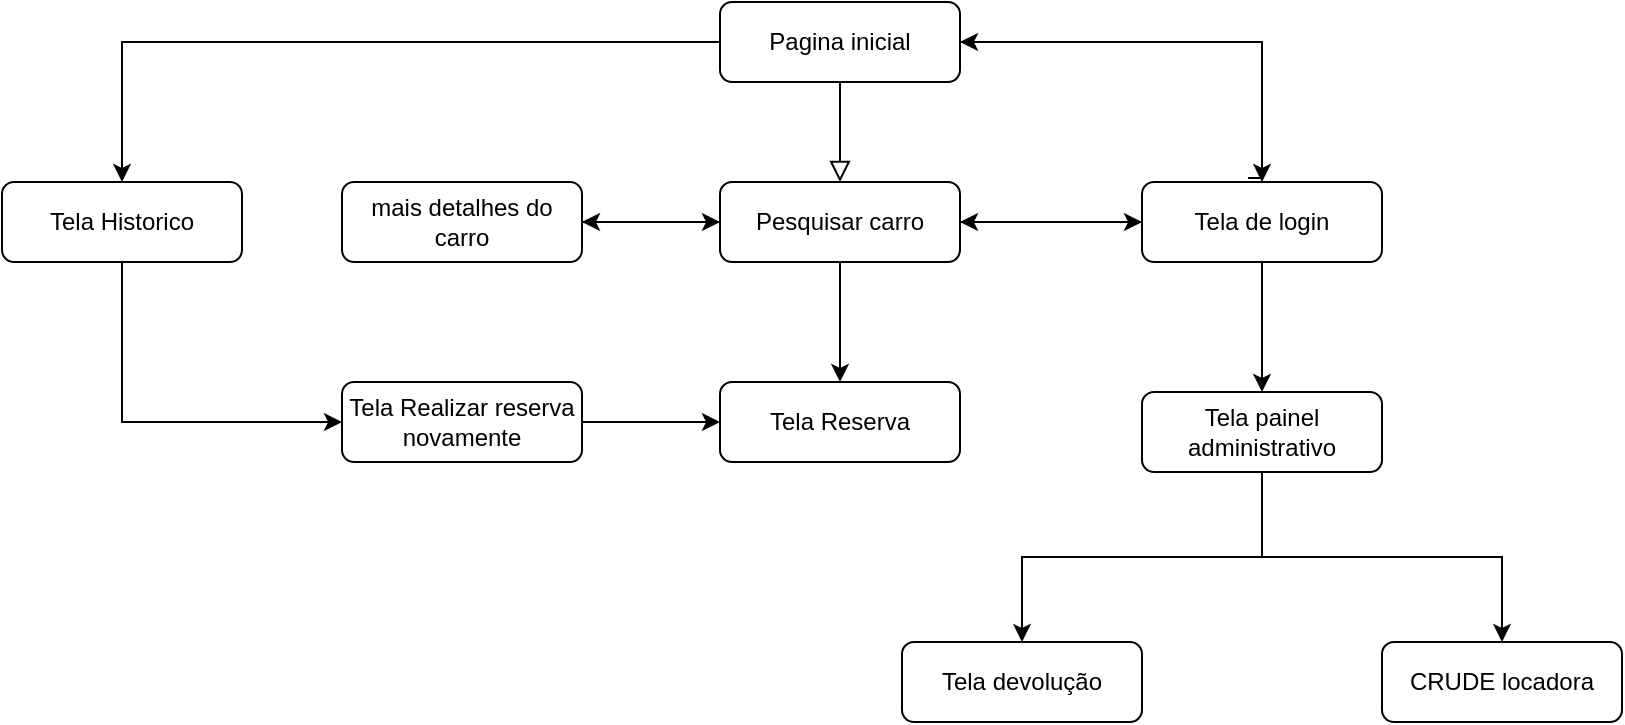 <mxfile version="23.1.8" type="device">
  <diagram id="C5RBs43oDa-KdzZeNtuy" name="Page-1">
    <mxGraphModel dx="880" dy="460" grid="1" gridSize="10" guides="1" tooltips="1" connect="1" arrows="1" fold="1" page="1" pageScale="1" pageWidth="827" pageHeight="1169" math="0" shadow="0">
      <root>
        <mxCell id="WIyWlLk6GJQsqaUBKTNV-0" />
        <mxCell id="WIyWlLk6GJQsqaUBKTNV-1" parent="WIyWlLk6GJQsqaUBKTNV-0" />
        <mxCell id="WIyWlLk6GJQsqaUBKTNV-2" value="" style="rounded=0;html=1;jettySize=auto;orthogonalLoop=1;fontSize=11;endArrow=block;endFill=0;endSize=8;strokeWidth=1;shadow=0;labelBackgroundColor=none;edgeStyle=orthogonalEdgeStyle;" parent="WIyWlLk6GJQsqaUBKTNV-1" source="WIyWlLk6GJQsqaUBKTNV-3" edge="1">
          <mxGeometry relative="1" as="geometry">
            <mxPoint x="429" y="480" as="targetPoint" />
          </mxGeometry>
        </mxCell>
        <mxCell id="cfQmSAJToDja29tVDox3-1" style="edgeStyle=orthogonalEdgeStyle;rounded=0;orthogonalLoop=1;jettySize=auto;html=1;entryX=0.5;entryY=0;entryDx=0;entryDy=0;" parent="WIyWlLk6GJQsqaUBKTNV-1" source="WIyWlLk6GJQsqaUBKTNV-3" target="cfQmSAJToDja29tVDox3-0" edge="1">
          <mxGeometry relative="1" as="geometry" />
        </mxCell>
        <mxCell id="cfQmSAJToDja29tVDox3-12" style="edgeStyle=orthogonalEdgeStyle;rounded=0;orthogonalLoop=1;jettySize=auto;html=1;entryX=0.5;entryY=0;entryDx=0;entryDy=0;entryPerimeter=0;" parent="WIyWlLk6GJQsqaUBKTNV-1" source="WIyWlLk6GJQsqaUBKTNV-3" target="cfQmSAJToDja29tVDox3-11" edge="1">
          <mxGeometry relative="1" as="geometry">
            <mxPoint x="60" y="480" as="targetPoint" />
          </mxGeometry>
        </mxCell>
        <mxCell id="WIyWlLk6GJQsqaUBKTNV-3" value="Pagina inicial" style="rounded=1;whiteSpace=wrap;html=1;fontSize=12;glass=0;strokeWidth=1;shadow=0;" parent="WIyWlLk6GJQsqaUBKTNV-1" vertex="1">
          <mxGeometry x="369" y="390" width="120" height="40" as="geometry" />
        </mxCell>
        <mxCell id="cfQmSAJToDja29tVDox3-4" style="edgeStyle=orthogonalEdgeStyle;rounded=0;orthogonalLoop=1;jettySize=auto;html=1;entryX=0;entryY=0.5;entryDx=0;entryDy=0;" parent="WIyWlLk6GJQsqaUBKTNV-1" source="WIyWlLk6GJQsqaUBKTNV-7" target="cfQmSAJToDja29tVDox3-0" edge="1">
          <mxGeometry relative="1" as="geometry" />
        </mxCell>
        <mxCell id="cfQmSAJToDja29tVDox3-7" style="edgeStyle=orthogonalEdgeStyle;rounded=0;orthogonalLoop=1;jettySize=auto;html=1;entryX=0.5;entryY=0;entryDx=0;entryDy=0;" parent="WIyWlLk6GJQsqaUBKTNV-1" source="WIyWlLk6GJQsqaUBKTNV-7" target="cfQmSAJToDja29tVDox3-6" edge="1">
          <mxGeometry relative="1" as="geometry" />
        </mxCell>
        <mxCell id="cfQmSAJToDja29tVDox3-9" style="edgeStyle=orthogonalEdgeStyle;rounded=0;orthogonalLoop=1;jettySize=auto;html=1;" parent="WIyWlLk6GJQsqaUBKTNV-1" source="WIyWlLk6GJQsqaUBKTNV-7" target="cfQmSAJToDja29tVDox3-8" edge="1">
          <mxGeometry relative="1" as="geometry" />
        </mxCell>
        <mxCell id="WIyWlLk6GJQsqaUBKTNV-7" value="Pesquisar carro" style="rounded=1;whiteSpace=wrap;html=1;fontSize=12;glass=0;strokeWidth=1;shadow=0;" parent="WIyWlLk6GJQsqaUBKTNV-1" vertex="1">
          <mxGeometry x="369" y="480" width="120" height="40" as="geometry" />
        </mxCell>
        <mxCell id="JySiyv8lC-ZByhvjaFSk-5" style="edgeStyle=orthogonalEdgeStyle;rounded=0;orthogonalLoop=1;jettySize=auto;html=1;" parent="WIyWlLk6GJQsqaUBKTNV-1" source="cfQmSAJToDja29tVDox3-0" target="JySiyv8lC-ZByhvjaFSk-4" edge="1">
          <mxGeometry relative="1" as="geometry" />
        </mxCell>
        <mxCell id="JySiyv8lC-ZByhvjaFSk-8" style="edgeStyle=orthogonalEdgeStyle;rounded=0;orthogonalLoop=1;jettySize=auto;html=1;" parent="WIyWlLk6GJQsqaUBKTNV-1" source="cfQmSAJToDja29tVDox3-0" target="WIyWlLk6GJQsqaUBKTNV-7" edge="1">
          <mxGeometry relative="1" as="geometry" />
        </mxCell>
        <mxCell id="JySiyv8lC-ZByhvjaFSk-9" style="edgeStyle=orthogonalEdgeStyle;rounded=0;orthogonalLoop=1;jettySize=auto;html=1;entryX=1;entryY=0.5;entryDx=0;entryDy=0;exitX=0.442;exitY=-0.05;exitDx=0;exitDy=0;exitPerimeter=0;" parent="WIyWlLk6GJQsqaUBKTNV-1" source="cfQmSAJToDja29tVDox3-0" target="WIyWlLk6GJQsqaUBKTNV-3" edge="1">
          <mxGeometry relative="1" as="geometry">
            <Array as="points">
              <mxPoint x="640" y="478" />
              <mxPoint x="640" y="410" />
            </Array>
          </mxGeometry>
        </mxCell>
        <mxCell id="cfQmSAJToDja29tVDox3-0" value="Tela de login" style="rounded=1;whiteSpace=wrap;html=1;fontSize=12;glass=0;strokeWidth=1;shadow=0;" parent="WIyWlLk6GJQsqaUBKTNV-1" vertex="1">
          <mxGeometry x="580" y="480" width="120" height="40" as="geometry" />
        </mxCell>
        <mxCell id="cfQmSAJToDja29tVDox3-6" value="Tela Reserva" style="rounded=1;whiteSpace=wrap;html=1;fontSize=12;glass=0;strokeWidth=1;shadow=0;" parent="WIyWlLk6GJQsqaUBKTNV-1" vertex="1">
          <mxGeometry x="369" y="580" width="120" height="40" as="geometry" />
        </mxCell>
        <mxCell id="cfQmSAJToDja29tVDox3-10" style="edgeStyle=orthogonalEdgeStyle;rounded=0;orthogonalLoop=1;jettySize=auto;html=1;" parent="WIyWlLk6GJQsqaUBKTNV-1" source="cfQmSAJToDja29tVDox3-8" target="WIyWlLk6GJQsqaUBKTNV-7" edge="1">
          <mxGeometry relative="1" as="geometry">
            <Array as="points">
              <mxPoint x="319" y="500" />
              <mxPoint x="319" y="500" />
            </Array>
          </mxGeometry>
        </mxCell>
        <mxCell id="cfQmSAJToDja29tVDox3-8" value="mais detalhes do carro" style="rounded=1;whiteSpace=wrap;html=1;fontSize=12;glass=0;strokeWidth=1;shadow=0;" parent="WIyWlLk6GJQsqaUBKTNV-1" vertex="1">
          <mxGeometry x="180" y="480" width="120" height="40" as="geometry" />
        </mxCell>
        <mxCell id="RHoYBBk9WJrDBlgP3B5u-3" style="edgeStyle=orthogonalEdgeStyle;rounded=0;orthogonalLoop=1;jettySize=auto;html=1;entryX=0;entryY=0.5;entryDx=0;entryDy=0;" edge="1" parent="WIyWlLk6GJQsqaUBKTNV-1" source="cfQmSAJToDja29tVDox3-11" target="JySiyv8lC-ZByhvjaFSk-0">
          <mxGeometry relative="1" as="geometry">
            <Array as="points">
              <mxPoint x="70" y="600" />
            </Array>
          </mxGeometry>
        </mxCell>
        <mxCell id="cfQmSAJToDja29tVDox3-11" value="Tela Historico" style="rounded=1;whiteSpace=wrap;html=1;fontSize=12;glass=0;strokeWidth=1;shadow=0;" parent="WIyWlLk6GJQsqaUBKTNV-1" vertex="1">
          <mxGeometry x="10" y="480" width="120" height="40" as="geometry" />
        </mxCell>
        <mxCell id="JySiyv8lC-ZByhvjaFSk-2" style="edgeStyle=orthogonalEdgeStyle;rounded=0;orthogonalLoop=1;jettySize=auto;html=1;" parent="WIyWlLk6GJQsqaUBKTNV-1" source="JySiyv8lC-ZByhvjaFSk-0" target="cfQmSAJToDja29tVDox3-6" edge="1">
          <mxGeometry relative="1" as="geometry" />
        </mxCell>
        <mxCell id="JySiyv8lC-ZByhvjaFSk-0" value="Tela Realizar reserva novamente" style="rounded=1;whiteSpace=wrap;html=1;fontSize=12;glass=0;strokeWidth=1;shadow=0;" parent="WIyWlLk6GJQsqaUBKTNV-1" vertex="1">
          <mxGeometry x="180" y="580" width="120" height="40" as="geometry" />
        </mxCell>
        <mxCell id="JySiyv8lC-ZByhvjaFSk-3" value="Tela devolução" style="rounded=1;whiteSpace=wrap;html=1;fontSize=12;glass=0;strokeWidth=1;shadow=0;" parent="WIyWlLk6GJQsqaUBKTNV-1" vertex="1">
          <mxGeometry x="460" y="710" width="120" height="40" as="geometry" />
        </mxCell>
        <mxCell id="RHoYBBk9WJrDBlgP3B5u-1" style="edgeStyle=orthogonalEdgeStyle;rounded=0;orthogonalLoop=1;jettySize=auto;html=1;entryX=0.5;entryY=0;entryDx=0;entryDy=0;" edge="1" parent="WIyWlLk6GJQsqaUBKTNV-1" source="JySiyv8lC-ZByhvjaFSk-4" target="JySiyv8lC-ZByhvjaFSk-3">
          <mxGeometry relative="1" as="geometry" />
        </mxCell>
        <mxCell id="RHoYBBk9WJrDBlgP3B5u-2" style="edgeStyle=orthogonalEdgeStyle;rounded=0;orthogonalLoop=1;jettySize=auto;html=1;" edge="1" parent="WIyWlLk6GJQsqaUBKTNV-1" source="JySiyv8lC-ZByhvjaFSk-4" target="RHoYBBk9WJrDBlgP3B5u-0">
          <mxGeometry relative="1" as="geometry" />
        </mxCell>
        <mxCell id="JySiyv8lC-ZByhvjaFSk-4" value="Tela painel administrativo" style="rounded=1;whiteSpace=wrap;html=1;fontSize=12;glass=0;strokeWidth=1;shadow=0;" parent="WIyWlLk6GJQsqaUBKTNV-1" vertex="1">
          <mxGeometry x="580" y="585" width="120" height="40" as="geometry" />
        </mxCell>
        <mxCell id="RHoYBBk9WJrDBlgP3B5u-0" value="CRUDE locadora" style="rounded=1;whiteSpace=wrap;html=1;fontSize=12;glass=0;strokeWidth=1;shadow=0;" vertex="1" parent="WIyWlLk6GJQsqaUBKTNV-1">
          <mxGeometry x="700" y="710" width="120" height="40" as="geometry" />
        </mxCell>
      </root>
    </mxGraphModel>
  </diagram>
</mxfile>
